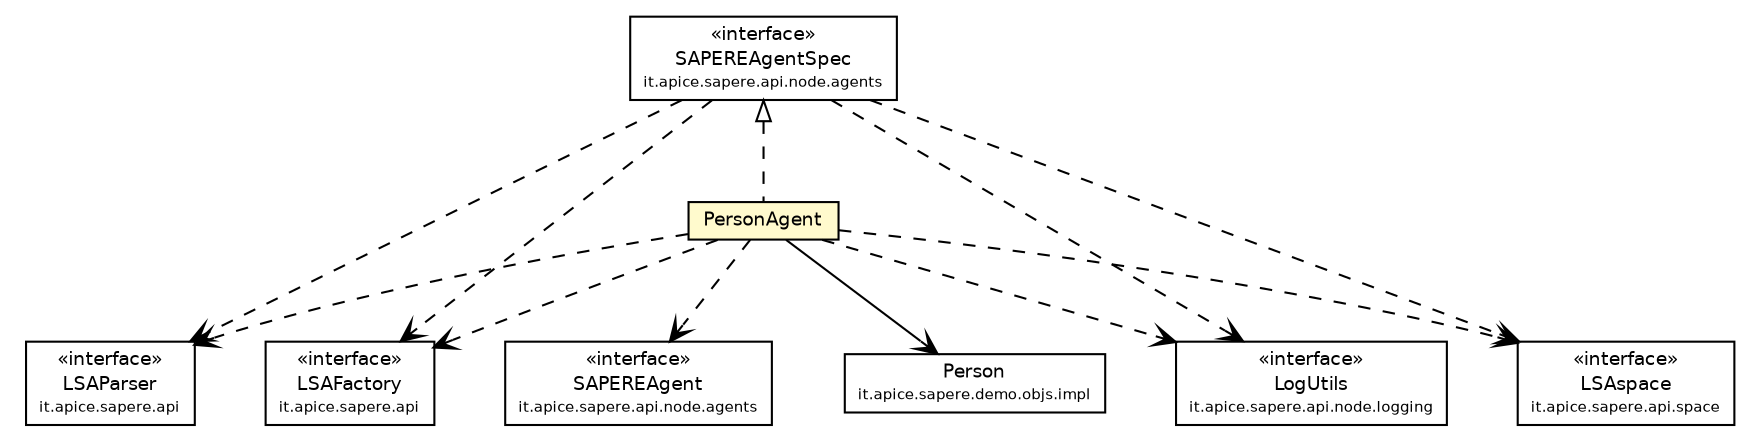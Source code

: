 #!/usr/local/bin/dot
#
# Class diagram 
# Generated by UmlGraph version 4.4 (http://www.spinellis.gr/sw/umlgraph)
#

digraph G {
	edge [fontname="Helvetica",fontsize=10,labelfontname="Helvetica",labelfontsize=10];
	node [fontname="Helvetica",fontsize=10,shape=plaintext];
	// it.apice.sapere.api.LSAParser
	c81868 [label=<<table border="0" cellborder="1" cellspacing="0" cellpadding="2" port="p" href="../../../api/LSAParser.html">
		<tr><td><table border="0" cellspacing="0" cellpadding="1">
			<tr><td> &laquo;interface&raquo; </td></tr>
			<tr><td> LSAParser </td></tr>
			<tr><td><font point-size="7.0"> it.apice.sapere.api </font></td></tr>
		</table></td></tr>
		</table>>, fontname="Helvetica", fontcolor="black", fontsize=9.0];
	// it.apice.sapere.api.LSAFactory
	c81869 [label=<<table border="0" cellborder="1" cellspacing="0" cellpadding="2" port="p" href="../../../api/LSAFactory.html">
		<tr><td><table border="0" cellspacing="0" cellpadding="1">
			<tr><td> &laquo;interface&raquo; </td></tr>
			<tr><td> LSAFactory </td></tr>
			<tr><td><font point-size="7.0"> it.apice.sapere.api </font></td></tr>
		</table></td></tr>
		</table>>, fontname="Helvetica", fontcolor="black", fontsize=9.0];
	// it.apice.sapere.api.node.agents.SAPEREAgentSpec
	c81945 [label=<<table border="0" cellborder="1" cellspacing="0" cellpadding="2" port="p" href="../../../api/node/agents/SAPEREAgentSpec.html">
		<tr><td><table border="0" cellspacing="0" cellpadding="1">
			<tr><td> &laquo;interface&raquo; </td></tr>
			<tr><td> SAPEREAgentSpec </td></tr>
			<tr><td><font point-size="7.0"> it.apice.sapere.api.node.agents </font></td></tr>
		</table></td></tr>
		</table>>, fontname="Helvetica", fontcolor="black", fontsize=9.0];
	// it.apice.sapere.api.node.agents.SAPEREAgent
	c81947 [label=<<table border="0" cellborder="1" cellspacing="0" cellpadding="2" port="p" href="../../../api/node/agents/SAPEREAgent.html">
		<tr><td><table border="0" cellspacing="0" cellpadding="1">
			<tr><td> &laquo;interface&raquo; </td></tr>
			<tr><td> SAPEREAgent </td></tr>
			<tr><td><font point-size="7.0"> it.apice.sapere.api.node.agents </font></td></tr>
		</table></td></tr>
		</table>>, fontname="Helvetica", fontcolor="black", fontsize=9.0];
	// it.apice.sapere.api.node.logging.LogUtils
	c81951 [label=<<table border="0" cellborder="1" cellspacing="0" cellpadding="2" port="p" href="../../../api/node/logging/LogUtils.html">
		<tr><td><table border="0" cellspacing="0" cellpadding="1">
			<tr><td> &laquo;interface&raquo; </td></tr>
			<tr><td> LogUtils </td></tr>
			<tr><td><font point-size="7.0"> it.apice.sapere.api.node.logging </font></td></tr>
		</table></td></tr>
		</table>>, fontname="Helvetica", fontcolor="black", fontsize=9.0];
	// it.apice.sapere.api.space.LSAspace
	c81962 [label=<<table border="0" cellborder="1" cellspacing="0" cellpadding="2" port="p" href="../../../api/space/LSAspace.html">
		<tr><td><table border="0" cellspacing="0" cellpadding="1">
			<tr><td> &laquo;interface&raquo; </td></tr>
			<tr><td> LSAspace </td></tr>
			<tr><td><font point-size="7.0"> it.apice.sapere.api.space </font></td></tr>
		</table></td></tr>
		</table>>, fontname="Helvetica", fontcolor="black", fontsize=9.0];
	// it.apice.sapere.demo.agents.impl.PersonAgent
	c82096 [label=<<table border="0" cellborder="1" cellspacing="0" cellpadding="2" port="p" bgcolor="lemonChiffon" href="./PersonAgent.html">
		<tr><td><table border="0" cellspacing="0" cellpadding="1">
			<tr><td> PersonAgent </td></tr>
		</table></td></tr>
		</table>>, fontname="Helvetica", fontcolor="black", fontsize=9.0];
	// it.apice.sapere.demo.objs.impl.Person
	c82104 [label=<<table border="0" cellborder="1" cellspacing="0" cellpadding="2" port="p" href="../../objs/impl/Person.html">
		<tr><td><table border="0" cellspacing="0" cellpadding="1">
			<tr><td> Person </td></tr>
			<tr><td><font point-size="7.0"> it.apice.sapere.demo.objs.impl </font></td></tr>
		</table></td></tr>
		</table>>, fontname="Helvetica", fontcolor="black", fontsize=9.0];
	//it.apice.sapere.demo.agents.impl.PersonAgent implements it.apice.sapere.api.node.agents.SAPEREAgentSpec
	c81945:p -> c82096:p [dir=back,arrowtail=empty,style=dashed];
	// it.apice.sapere.demo.agents.impl.PersonAgent NAVASSOC it.apice.sapere.demo.objs.impl.Person
	c82096:p -> c82104:p [taillabel="", label="", headlabel="", fontname="Helvetica", fontcolor="black", fontsize=10.0, color="black", arrowhead=open];
	// it.apice.sapere.api.node.agents.SAPEREAgentSpec DEPEND it.apice.sapere.api.LSAParser
	c81945:p -> c81868:p [taillabel="", label="", headlabel="", fontname="Helvetica", fontcolor="black", fontsize=10.0, color="black", arrowhead=open, style=dashed];
	// it.apice.sapere.api.node.agents.SAPEREAgentSpec DEPEND it.apice.sapere.api.node.logging.LogUtils
	c81945:p -> c81951:p [taillabel="", label="", headlabel="", fontname="Helvetica", fontcolor="black", fontsize=10.0, color="black", arrowhead=open, style=dashed];
	// it.apice.sapere.api.node.agents.SAPEREAgentSpec DEPEND it.apice.sapere.api.LSAFactory
	c81945:p -> c81869:p [taillabel="", label="", headlabel="", fontname="Helvetica", fontcolor="black", fontsize=10.0, color="black", arrowhead=open, style=dashed];
	// it.apice.sapere.api.node.agents.SAPEREAgentSpec DEPEND it.apice.sapere.api.space.LSAspace
	c81945:p -> c81962:p [taillabel="", label="", headlabel="", fontname="Helvetica", fontcolor="black", fontsize=10.0, color="black", arrowhead=open, style=dashed];
	// it.apice.sapere.demo.agents.impl.PersonAgent DEPEND it.apice.sapere.api.LSAParser
	c82096:p -> c81868:p [taillabel="", label="", headlabel="", fontname="Helvetica", fontcolor="black", fontsize=10.0, color="black", arrowhead=open, style=dashed];
	// it.apice.sapere.demo.agents.impl.PersonAgent DEPEND it.apice.sapere.api.node.logging.LogUtils
	c82096:p -> c81951:p [taillabel="", label="", headlabel="", fontname="Helvetica", fontcolor="black", fontsize=10.0, color="black", arrowhead=open, style=dashed];
	// it.apice.sapere.demo.agents.impl.PersonAgent DEPEND it.apice.sapere.api.node.agents.SAPEREAgent
	c82096:p -> c81947:p [taillabel="", label="", headlabel="", fontname="Helvetica", fontcolor="black", fontsize=10.0, color="black", arrowhead=open, style=dashed];
	// it.apice.sapere.demo.agents.impl.PersonAgent DEPEND it.apice.sapere.api.LSAFactory
	c82096:p -> c81869:p [taillabel="", label="", headlabel="", fontname="Helvetica", fontcolor="black", fontsize=10.0, color="black", arrowhead=open, style=dashed];
	// it.apice.sapere.demo.agents.impl.PersonAgent DEPEND it.apice.sapere.api.space.LSAspace
	c82096:p -> c81962:p [taillabel="", label="", headlabel="", fontname="Helvetica", fontcolor="black", fontsize=10.0, color="black", arrowhead=open, style=dashed];
}

